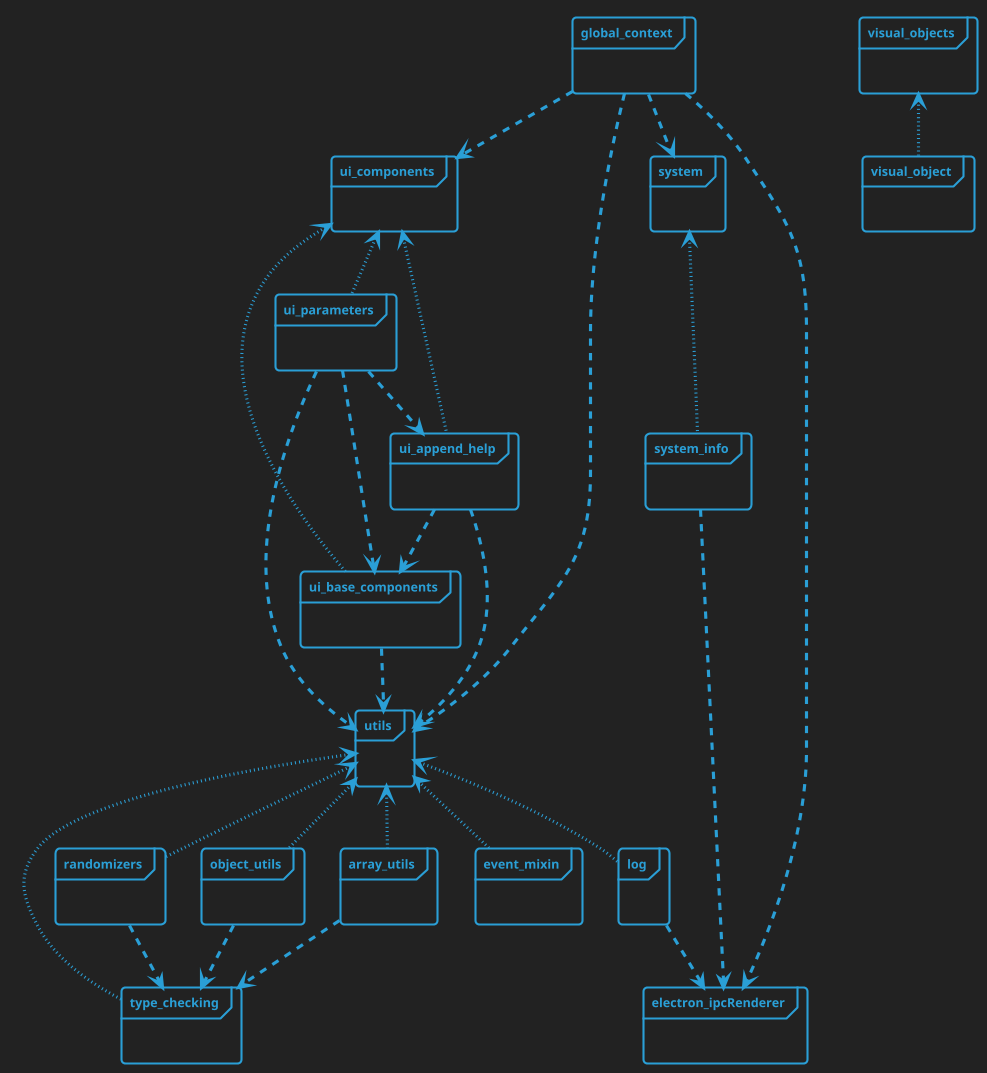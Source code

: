 'MIT License - Copyright (c) 2020-2021 Picorims

@startuml "modules
!theme cyborg-outline
skinparam BackgroundColor #222222
skinparam PackageStyle frame

'package: dotted = export, otherwise = import

package "global_context" {}
global_context ..> utils
global_context ..> ui_components
global_context ..> system
global_context ..> electron_ipcRenderer



package "electron_ipcRenderer" {}



package "system" {}
system <.[dotted]. system_info

package "system_info" {}
system_info ..> electron_ipcRenderer



package "ui_components" {}
ui_components <.[dotted]. ui_base_components
ui_components <.[dotted]. ui_parameters
ui_components <.[dotted]. ui_append_help

package "ui_base_components" {}
ui_base_components ..> utils

package "ui_parameters" {}
ui_parameters ..> utils
ui_parameters ..> ui_base_components
ui_parameters ..> ui_append_help

package "ui_append_help" {}
ui_append_help ..> utils
ui_append_help ..> ui_base_components



package "utils" {}
utils <.[dotted]. type_checking
utils <.[dotted]. randomizers
utils <.[dotted]. array_utils
utils <.[dotted]. log
utils <.[dotted]. event_mixin
utils <.[dotted]. object_utils

package "array_utils" {}
array_utils ..> type_checking

package "randomizers" {}
randomizers ..> type_checking

package "type_checking" {}

package "log" {}
log ..> electron_ipcRenderer

package "event_mixin" {}

package "object_utils" {}
object_utils ..> type_checking



package "visual_objects" {}
visual_objects <.[dotted]. visual_object

package "visual_object" {}

@enduml